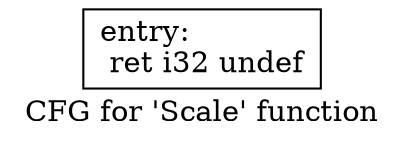 digraph "CFG for 'Scale' function" {
	label="CFG for 'Scale' function";

	Node0x5426140 [shape=record,label="{entry:\l  ret i32 undef\l}"];
}
